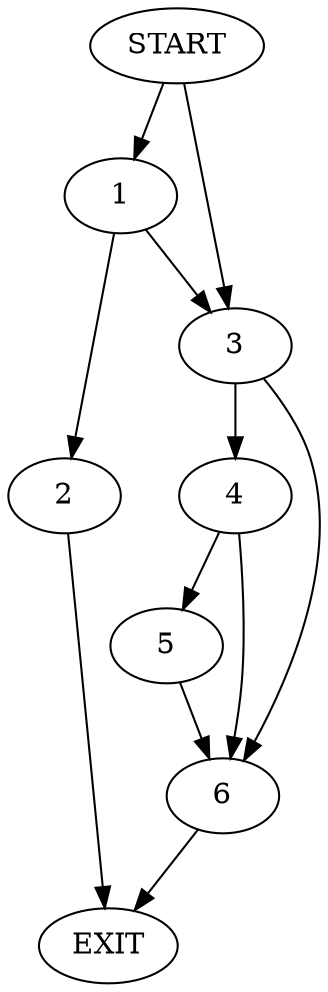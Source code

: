 digraph { 
0 [label="START"];
1;
2;
3;
4;
5;
6;
7[label="EXIT"];
0 -> 1;
0 -> 3;
1 -> 2;
1 -> 3;
2 -> 7;
3 -> 4;
3 -> 6;
4 -> 5;
4 -> 6;
5 -> 6;
6 -> 7;
}